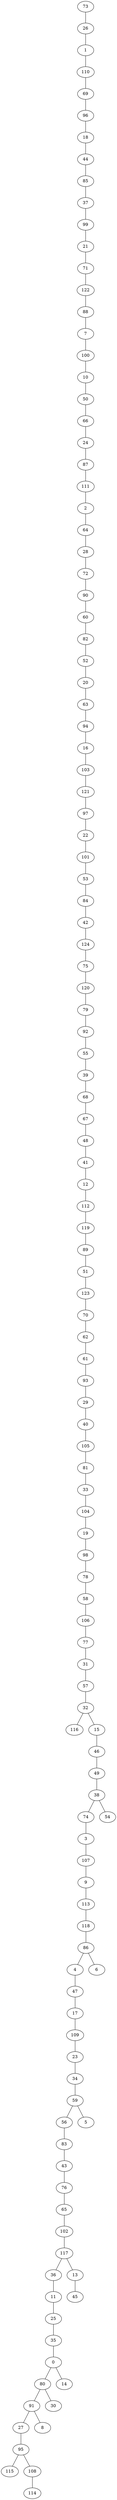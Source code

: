 graph{
73 -- 26;
26 -- 1;
1 -- 110;
110 -- 69;
69 -- 96;
96 -- 18;
18 -- 44;
44 -- 85;
85 -- 37;
37 -- 99;
99 -- 21;
21 -- 71;
71 -- 122;
122 -- 88;
88 -- 7;
7 -- 100;
100 -- 10;
10 -- 50;
50 -- 66;
66 -- 24;
24 -- 87;
87 -- 111;
111 -- 2;
2 -- 64;
64 -- 28;
28 -- 72;
72 -- 90;
90 -- 60;
60 -- 82;
82 -- 52;
52 -- 20;
20 -- 63;
63 -- 94;
94 -- 16;
16 -- 103;
103 -- 121;
121 -- 97;
97 -- 22;
22 -- 101;
101 -- 53;
53 -- 84;
84 -- 42;
42 -- 124;
124 -- 75;
75 -- 120;
120 -- 79;
79 -- 92;
92 -- 55;
55 -- 39;
39 -- 68;
68 -- 67;
67 -- 48;
48 -- 41;
41 -- 12;
12 -- 112;
112 -- 119;
119 -- 89;
89 -- 51;
51 -- 123;
123 -- 70;
70 -- 62;
62 -- 61;
61 -- 93;
93 -- 29;
29 -- 40;
40 -- 105;
105 -- 81;
81 -- 33;
33 -- 104;
104 -- 19;
19 -- 98;
98 -- 78;
78 -- 58;
58 -- 106;
106 -- 77;
77 -- 31;
31 -- 57;
57 -- 32;
32 -- 116;
32 -- 15;
15 -- 46;
46 -- 49;
49 -- 38;
38 -- 74;
74 -- 3;
3 -- 107;
107 -- 9;
9 -- 113;
113 -- 118;
118 -- 86;
86 -- 4;
4 -- 47;
47 -- 17;
17 -- 109;
109 -- 23;
23 -- 34;
34 -- 59;
59 -- 56;
56 -- 83;
83 -- 43;
43 -- 76;
76 -- 65;
65 -- 102;
102 -- 117;
117 -- 36;
36 -- 11;
11 -- 25;
25 -- 35;
35 -- 0;
0 -- 80;
80 -- 91;
91 -- 27;
27 -- 95;
95 -- 115;
95 -- 108;
108 -- 114;
91 -- 8;
80 -- 30;
0 -- 14;
117 -- 13;
13 -- 45;
59 -- 5;
86 -- 6;
38 -- 54;
}